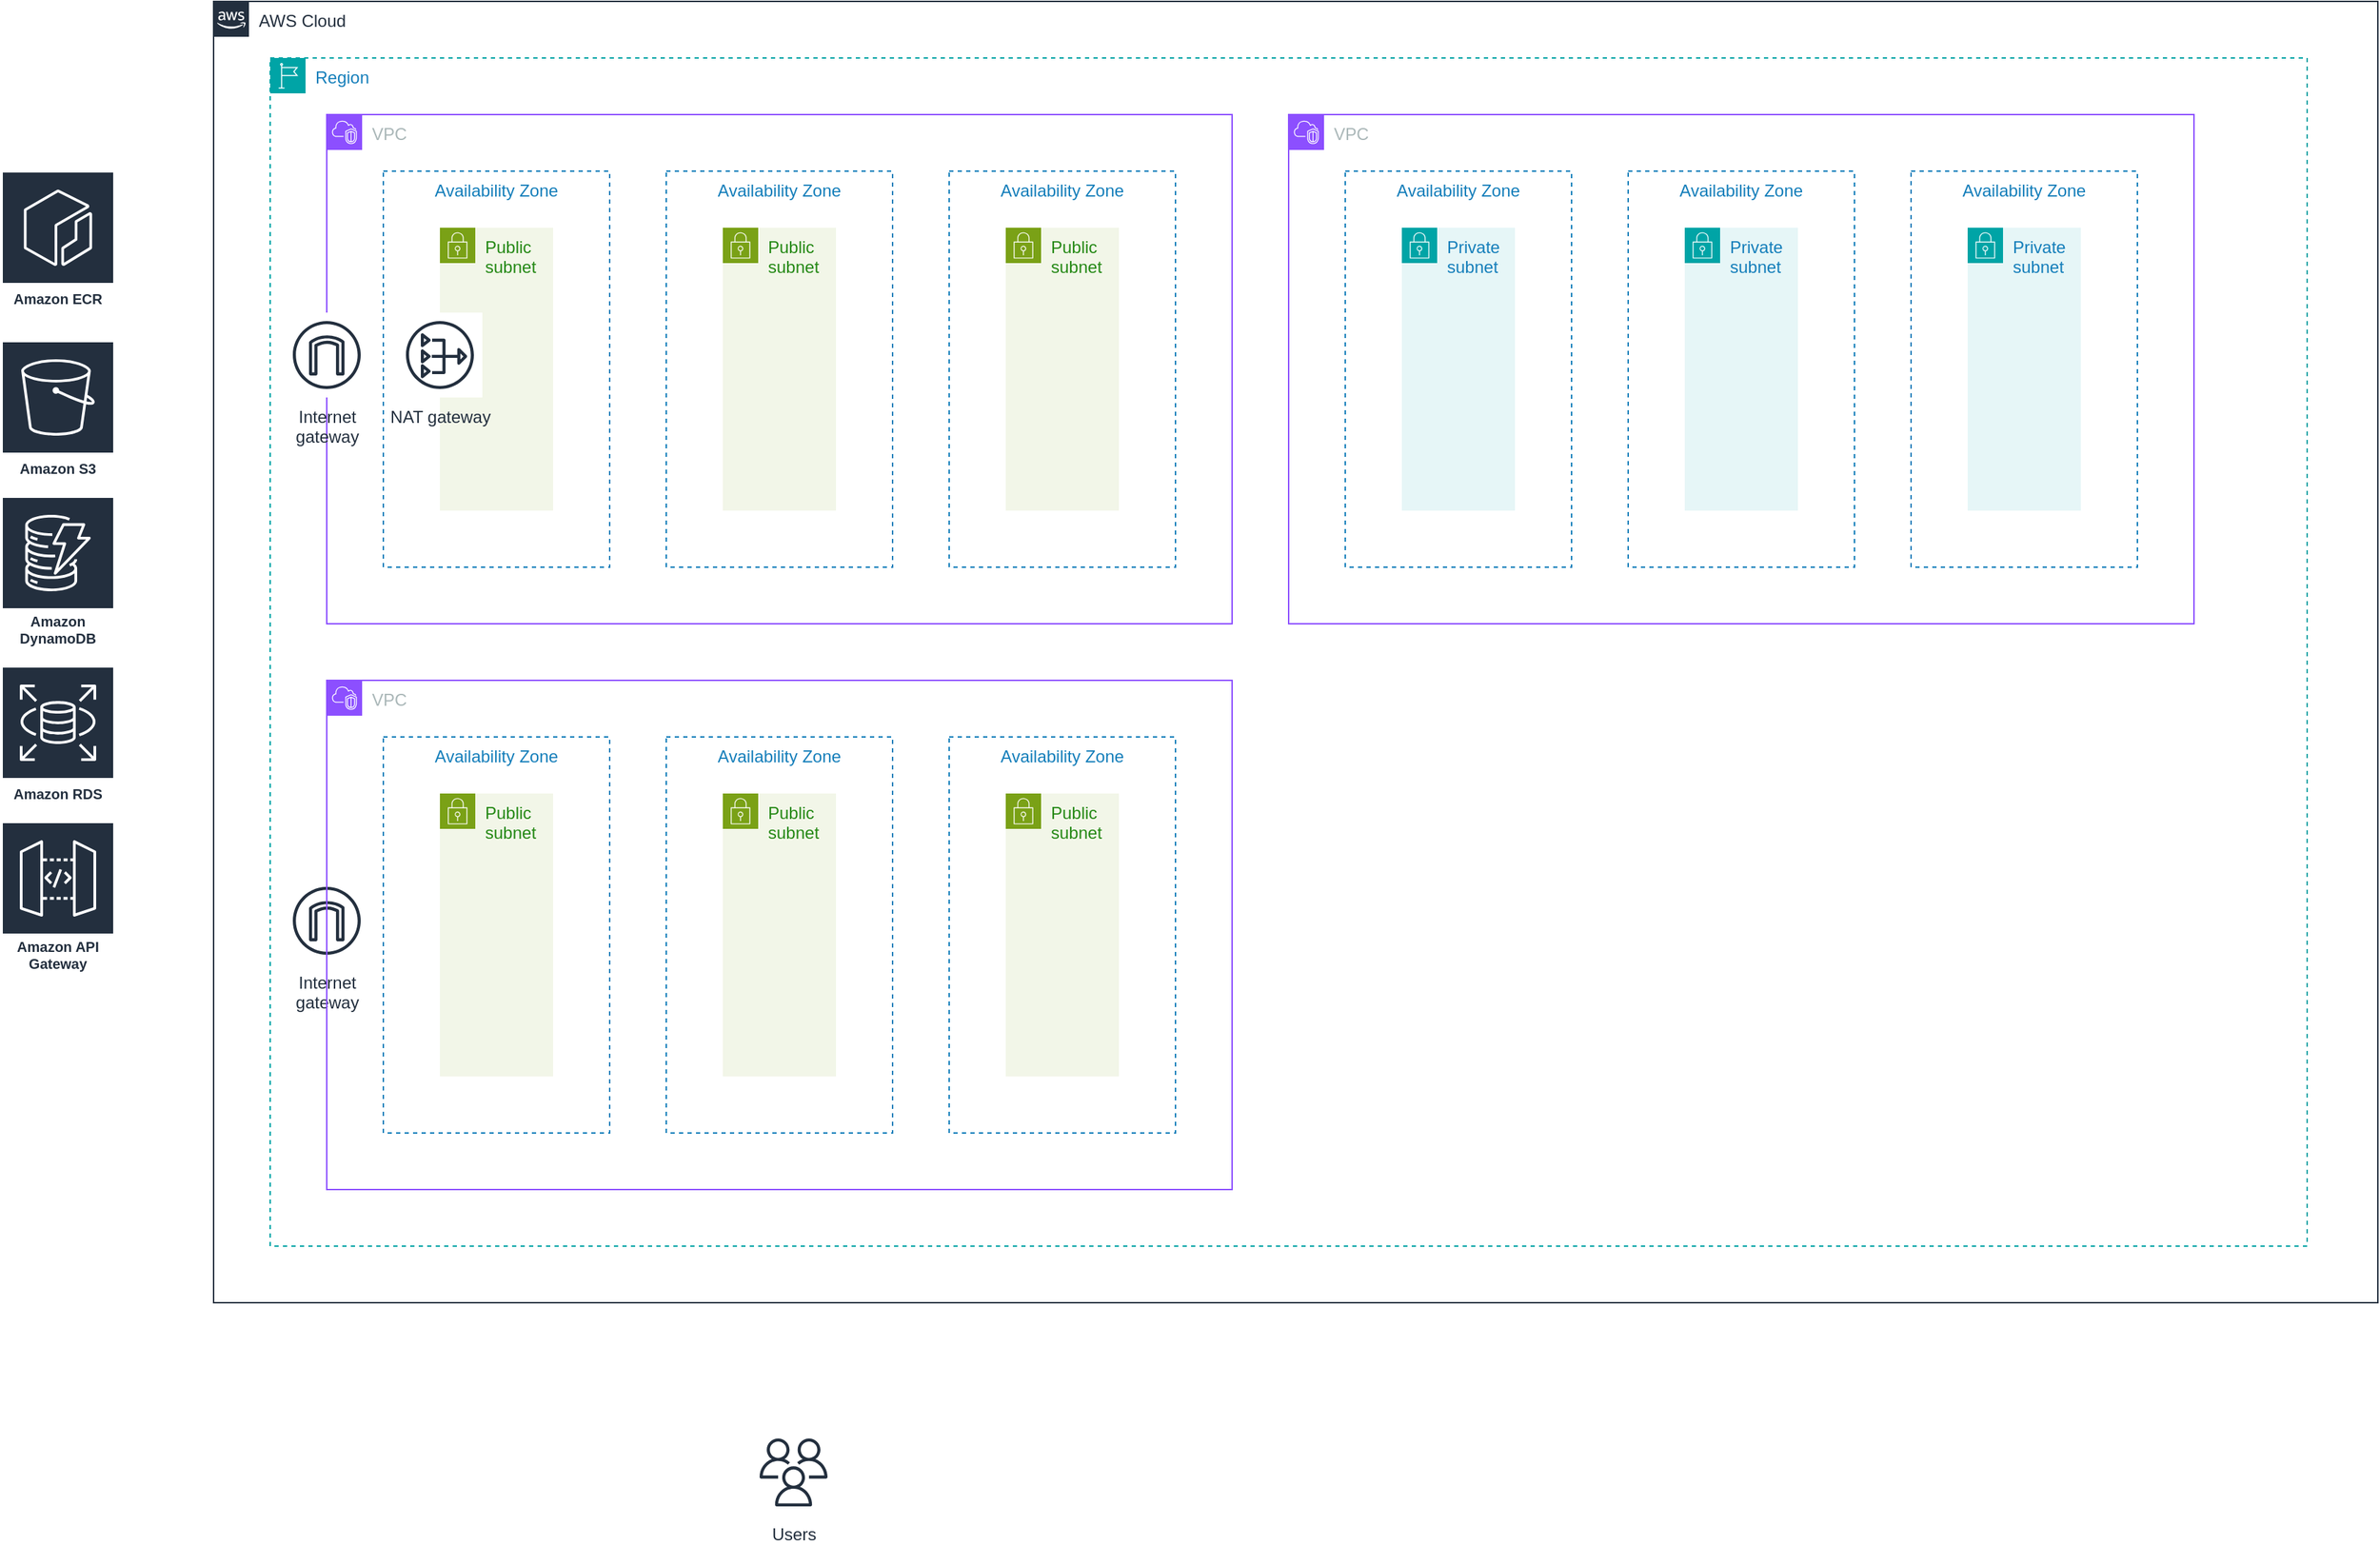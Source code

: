 <mxfile version="24.8.4">
  <diagram name="Page-1" id="IQjxv97s3cfZApNDE-nX">
    <mxGraphModel dx="2771" dy="1077" grid="1" gridSize="10" guides="1" tooltips="1" connect="1" arrows="1" fold="1" page="1" pageScale="1" pageWidth="850" pageHeight="1100" math="0" shadow="0">
      <root>
        <mxCell id="0" />
        <mxCell id="1" parent="0" />
        <mxCell id="Uyu18A_zJDjAeb_nrZd6-6" value="AWS Cloud" style="points=[[0,0],[0.25,0],[0.5,0],[0.75,0],[1,0],[1,0.25],[1,0.5],[1,0.75],[1,1],[0.75,1],[0.5,1],[0.25,1],[0,1],[0,0.75],[0,0.5],[0,0.25]];outlineConnect=0;gradientColor=none;html=1;whiteSpace=wrap;fontSize=12;fontStyle=0;container=1;pointerEvents=0;collapsible=0;recursiveResize=0;shape=mxgraph.aws4.group;grIcon=mxgraph.aws4.group_aws_cloud_alt;strokeColor=#232F3E;fillColor=none;verticalAlign=top;align=left;spacingLeft=30;fontColor=#232F3E;dashed=0;" vertex="1" parent="1">
          <mxGeometry width="1530" height="920" as="geometry" />
        </mxCell>
        <mxCell id="Uyu18A_zJDjAeb_nrZd6-18" value="Region" style="points=[[0,0],[0.25,0],[0.5,0],[0.75,0],[1,0],[1,0.25],[1,0.5],[1,0.75],[1,1],[0.75,1],[0.5,1],[0.25,1],[0,1],[0,0.75],[0,0.5],[0,0.25]];outlineConnect=0;gradientColor=none;html=1;whiteSpace=wrap;fontSize=12;fontStyle=0;container=1;pointerEvents=0;collapsible=0;recursiveResize=0;shape=mxgraph.aws4.group;grIcon=mxgraph.aws4.group_region;strokeColor=#00A4A6;fillColor=none;verticalAlign=top;align=left;spacingLeft=30;fontColor=#147EBA;dashed=1;" vertex="1" parent="Uyu18A_zJDjAeb_nrZd6-6">
          <mxGeometry x="40" y="40" width="1440" height="840" as="geometry" />
        </mxCell>
        <mxCell id="Uyu18A_zJDjAeb_nrZd6-42" value="Internet&#xa;gateway" style="sketch=0;outlineConnect=0;fontColor=#232F3E;gradientColor=none;strokeColor=#232F3E;fillColor=#ffffff;dashed=0;verticalLabelPosition=bottom;verticalAlign=top;align=center;html=1;fontSize=12;fontStyle=0;aspect=fixed;shape=mxgraph.aws4.resourceIcon;resIcon=mxgraph.aws4.internet_gateway;" vertex="1" parent="Uyu18A_zJDjAeb_nrZd6-18">
          <mxGeometry x="10" y="580" width="60" height="60" as="geometry" />
        </mxCell>
        <mxCell id="Uyu18A_zJDjAeb_nrZd6-5" value="VPC" style="points=[[0,0],[0.25,0],[0.5,0],[0.75,0],[1,0],[1,0.25],[1,0.5],[1,0.75],[1,1],[0.75,1],[0.5,1],[0.25,1],[0,1],[0,0.75],[0,0.5],[0,0.25]];outlineConnect=0;gradientColor=none;html=1;whiteSpace=wrap;fontSize=12;fontStyle=0;container=1;pointerEvents=0;collapsible=0;recursiveResize=0;shape=mxgraph.aws4.group;grIcon=mxgraph.aws4.group_vpc2;strokeColor=#8C4FFF;fillColor=none;verticalAlign=top;align=left;spacingLeft=30;fontColor=#AAB7B8;dashed=0;" vertex="1" parent="Uyu18A_zJDjAeb_nrZd6-18">
          <mxGeometry x="720" y="40" width="640" height="360" as="geometry" />
        </mxCell>
        <mxCell id="Uyu18A_zJDjAeb_nrZd6-10" value="Availability Zone" style="fillColor=none;strokeColor=#147EBA;dashed=1;verticalAlign=top;fontStyle=0;fontColor=#147EBA;whiteSpace=wrap;html=1;" vertex="1" parent="Uyu18A_zJDjAeb_nrZd6-5">
          <mxGeometry x="40" y="40" width="160" height="280" as="geometry" />
        </mxCell>
        <mxCell id="Uyu18A_zJDjAeb_nrZd6-8" value="Private subnet" style="points=[[0,0],[0.25,0],[0.5,0],[0.75,0],[1,0],[1,0.25],[1,0.5],[1,0.75],[1,1],[0.75,1],[0.5,1],[0.25,1],[0,1],[0,0.75],[0,0.5],[0,0.25]];outlineConnect=0;gradientColor=none;html=1;whiteSpace=wrap;fontSize=12;fontStyle=0;container=1;pointerEvents=0;collapsible=0;recursiveResize=0;shape=mxgraph.aws4.group;grIcon=mxgraph.aws4.group_security_group;grStroke=0;strokeColor=#00A4A6;fillColor=#E6F6F7;verticalAlign=top;align=left;spacingLeft=30;fontColor=#147EBA;dashed=0;" vertex="1" parent="Uyu18A_zJDjAeb_nrZd6-5">
          <mxGeometry x="80" y="80" width="80" height="200" as="geometry" />
        </mxCell>
        <mxCell id="Uyu18A_zJDjAeb_nrZd6-14" value="Availability Zone" style="fillColor=none;strokeColor=#147EBA;dashed=1;verticalAlign=top;fontStyle=0;fontColor=#147EBA;whiteSpace=wrap;html=1;" vertex="1" parent="Uyu18A_zJDjAeb_nrZd6-5">
          <mxGeometry x="240" y="40" width="160" height="280" as="geometry" />
        </mxCell>
        <mxCell id="Uyu18A_zJDjAeb_nrZd6-12" value="Private subnet" style="points=[[0,0],[0.25,0],[0.5,0],[0.75,0],[1,0],[1,0.25],[1,0.5],[1,0.75],[1,1],[0.75,1],[0.5,1],[0.25,1],[0,1],[0,0.75],[0,0.5],[0,0.25]];outlineConnect=0;gradientColor=none;html=1;whiteSpace=wrap;fontSize=12;fontStyle=0;container=1;pointerEvents=0;collapsible=0;recursiveResize=0;shape=mxgraph.aws4.group;grIcon=mxgraph.aws4.group_security_group;grStroke=0;strokeColor=#00A4A6;fillColor=#E6F6F7;verticalAlign=top;align=left;spacingLeft=30;fontColor=#147EBA;dashed=0;" vertex="1" parent="Uyu18A_zJDjAeb_nrZd6-5">
          <mxGeometry x="280" y="80" width="80" height="200" as="geometry" />
        </mxCell>
        <mxCell id="Uyu18A_zJDjAeb_nrZd6-17" value="Availability Zone" style="fillColor=none;strokeColor=#147EBA;dashed=1;verticalAlign=top;fontStyle=0;fontColor=#147EBA;whiteSpace=wrap;html=1;" vertex="1" parent="Uyu18A_zJDjAeb_nrZd6-5">
          <mxGeometry x="440" y="40" width="160" height="280" as="geometry" />
        </mxCell>
        <mxCell id="Uyu18A_zJDjAeb_nrZd6-15" value="Private subnet" style="points=[[0,0],[0.25,0],[0.5,0],[0.75,0],[1,0],[1,0.25],[1,0.5],[1,0.75],[1,1],[0.75,1],[0.5,1],[0.25,1],[0,1],[0,0.75],[0,0.5],[0,0.25]];outlineConnect=0;gradientColor=none;html=1;whiteSpace=wrap;fontSize=12;fontStyle=0;container=1;pointerEvents=0;collapsible=0;recursiveResize=0;shape=mxgraph.aws4.group;grIcon=mxgraph.aws4.group_security_group;grStroke=0;strokeColor=#00A4A6;fillColor=#E6F6F7;verticalAlign=top;align=left;spacingLeft=30;fontColor=#147EBA;dashed=0;" vertex="1" parent="Uyu18A_zJDjAeb_nrZd6-5">
          <mxGeometry x="480" y="80" width="80" height="200" as="geometry" />
        </mxCell>
        <mxCell id="Uyu18A_zJDjAeb_nrZd6-51" value="VPC" style="points=[[0,0],[0.25,0],[0.5,0],[0.75,0],[1,0],[1,0.25],[1,0.5],[1,0.75],[1,1],[0.75,1],[0.5,1],[0.25,1],[0,1],[0,0.75],[0,0.5],[0,0.25]];outlineConnect=0;gradientColor=none;html=1;whiteSpace=wrap;fontSize=12;fontStyle=0;container=1;pointerEvents=0;collapsible=0;recursiveResize=0;shape=mxgraph.aws4.group;grIcon=mxgraph.aws4.group_vpc2;strokeColor=#8C4FFF;fillColor=none;verticalAlign=top;align=left;spacingLeft=30;fontColor=#AAB7B8;dashed=0;" vertex="1" parent="Uyu18A_zJDjAeb_nrZd6-18">
          <mxGeometry x="40" y="40" width="640" height="360" as="geometry" />
        </mxCell>
        <mxCell id="Uyu18A_zJDjAeb_nrZd6-52" value="Availability Zone" style="fillColor=none;strokeColor=#147EBA;dashed=1;verticalAlign=top;fontStyle=0;fontColor=#147EBA;whiteSpace=wrap;html=1;" vertex="1" parent="Uyu18A_zJDjAeb_nrZd6-51">
          <mxGeometry x="40" y="40" width="160" height="280" as="geometry" />
        </mxCell>
        <mxCell id="Uyu18A_zJDjAeb_nrZd6-53" value="Public subnet" style="points=[[0,0],[0.25,0],[0.5,0],[0.75,0],[1,0],[1,0.25],[1,0.5],[1,0.75],[1,1],[0.75,1],[0.5,1],[0.25,1],[0,1],[0,0.75],[0,0.5],[0,0.25]];outlineConnect=0;gradientColor=none;html=1;whiteSpace=wrap;fontSize=12;fontStyle=0;container=1;pointerEvents=0;collapsible=0;recursiveResize=0;shape=mxgraph.aws4.group;grIcon=mxgraph.aws4.group_security_group;grStroke=0;strokeColor=#7AA116;fillColor=#F2F6E8;verticalAlign=top;align=left;spacingLeft=30;fontColor=#248814;dashed=0;" vertex="1" parent="Uyu18A_zJDjAeb_nrZd6-51">
          <mxGeometry x="80" y="80" width="80" height="200" as="geometry" />
        </mxCell>
        <mxCell id="Uyu18A_zJDjAeb_nrZd6-54" value="NAT gateway" style="sketch=0;outlineConnect=0;fontColor=#232F3E;gradientColor=none;strokeColor=#232F3E;fillColor=#ffffff;dashed=0;verticalLabelPosition=bottom;verticalAlign=top;align=center;html=1;fontSize=12;fontStyle=0;aspect=fixed;shape=mxgraph.aws4.resourceIcon;resIcon=mxgraph.aws4.nat_gateway;" vertex="1" parent="Uyu18A_zJDjAeb_nrZd6-53">
          <mxGeometry x="-30" y="60" width="60" height="60" as="geometry" />
        </mxCell>
        <mxCell id="Uyu18A_zJDjAeb_nrZd6-55" value="Availability Zone" style="fillColor=none;strokeColor=#147EBA;dashed=1;verticalAlign=top;fontStyle=0;fontColor=#147EBA;whiteSpace=wrap;html=1;" vertex="1" parent="Uyu18A_zJDjAeb_nrZd6-51">
          <mxGeometry x="240" y="40" width="160" height="280" as="geometry" />
        </mxCell>
        <mxCell id="Uyu18A_zJDjAeb_nrZd6-56" value="Public subnet" style="points=[[0,0],[0.25,0],[0.5,0],[0.75,0],[1,0],[1,0.25],[1,0.5],[1,0.75],[1,1],[0.75,1],[0.5,1],[0.25,1],[0,1],[0,0.75],[0,0.5],[0,0.25]];outlineConnect=0;gradientColor=none;html=1;whiteSpace=wrap;fontSize=12;fontStyle=0;container=1;pointerEvents=0;collapsible=0;recursiveResize=0;shape=mxgraph.aws4.group;grIcon=mxgraph.aws4.group_security_group;grStroke=0;strokeColor=#7AA116;fillColor=#F2F6E8;verticalAlign=top;align=left;spacingLeft=30;fontColor=#248814;dashed=0;" vertex="1" parent="Uyu18A_zJDjAeb_nrZd6-51">
          <mxGeometry x="280" y="80" width="80" height="200" as="geometry" />
        </mxCell>
        <mxCell id="Uyu18A_zJDjAeb_nrZd6-57" value="Availability Zone" style="fillColor=none;strokeColor=#147EBA;dashed=1;verticalAlign=top;fontStyle=0;fontColor=#147EBA;whiteSpace=wrap;html=1;" vertex="1" parent="Uyu18A_zJDjAeb_nrZd6-51">
          <mxGeometry x="440" y="40" width="160" height="280" as="geometry" />
        </mxCell>
        <mxCell id="Uyu18A_zJDjAeb_nrZd6-58" value="Public subnet" style="points=[[0,0],[0.25,0],[0.5,0],[0.75,0],[1,0],[1,0.25],[1,0.5],[1,0.75],[1,1],[0.75,1],[0.5,1],[0.25,1],[0,1],[0,0.75],[0,0.5],[0,0.25]];outlineConnect=0;gradientColor=none;html=1;whiteSpace=wrap;fontSize=12;fontStyle=0;container=1;pointerEvents=0;collapsible=0;recursiveResize=0;shape=mxgraph.aws4.group;grIcon=mxgraph.aws4.group_security_group;grStroke=0;strokeColor=#7AA116;fillColor=#F2F6E8;verticalAlign=top;align=left;spacingLeft=30;fontColor=#248814;dashed=0;" vertex="1" parent="Uyu18A_zJDjAeb_nrZd6-51">
          <mxGeometry x="480" y="80" width="80" height="200" as="geometry" />
        </mxCell>
        <mxCell id="Uyu18A_zJDjAeb_nrZd6-59" value="Internet&#xa;gateway" style="sketch=0;outlineConnect=0;fontColor=#232F3E;gradientColor=none;strokeColor=#232F3E;fillColor=#ffffff;dashed=0;verticalLabelPosition=bottom;verticalAlign=top;align=center;html=1;fontSize=12;fontStyle=0;aspect=fixed;shape=mxgraph.aws4.resourceIcon;resIcon=mxgraph.aws4.internet_gateway;" vertex="1" parent="Uyu18A_zJDjAeb_nrZd6-51">
          <mxGeometry x="-30" y="140" width="60" height="60" as="geometry" />
        </mxCell>
        <mxCell id="Uyu18A_zJDjAeb_nrZd6-22" value="Amazon DynamoDB" style="sketch=0;outlineConnect=0;fontColor=#232F3E;gradientColor=none;strokeColor=#ffffff;fillColor=#232F3E;dashed=0;verticalLabelPosition=middle;verticalAlign=bottom;align=center;html=1;whiteSpace=wrap;fontSize=10;fontStyle=1;spacing=3;shape=mxgraph.aws4.productIcon;prIcon=mxgraph.aws4.dynamodb;" vertex="1" parent="1">
          <mxGeometry x="-150" y="350" width="80" height="110" as="geometry" />
        </mxCell>
        <mxCell id="Uyu18A_zJDjAeb_nrZd6-23" value="Amazon RDS" style="sketch=0;outlineConnect=0;fontColor=#232F3E;gradientColor=none;strokeColor=#ffffff;fillColor=#232F3E;dashed=0;verticalLabelPosition=middle;verticalAlign=bottom;align=center;html=1;whiteSpace=wrap;fontSize=10;fontStyle=1;spacing=3;shape=mxgraph.aws4.productIcon;prIcon=mxgraph.aws4.rds;" vertex="1" parent="1">
          <mxGeometry x="-150" y="470" width="80" height="100" as="geometry" />
        </mxCell>
        <mxCell id="Uyu18A_zJDjAeb_nrZd6-24" value="Amazon S3" style="sketch=0;outlineConnect=0;fontColor=#232F3E;gradientColor=none;strokeColor=#ffffff;fillColor=#232F3E;dashed=0;verticalLabelPosition=middle;verticalAlign=bottom;align=center;html=1;whiteSpace=wrap;fontSize=10;fontStyle=1;spacing=3;shape=mxgraph.aws4.productIcon;prIcon=mxgraph.aws4.s3;" vertex="1" parent="1">
          <mxGeometry x="-150" y="240" width="80" height="100" as="geometry" />
        </mxCell>
        <mxCell id="Uyu18A_zJDjAeb_nrZd6-25" value="Users" style="sketch=0;outlineConnect=0;fontColor=#232F3E;gradientColor=none;strokeColor=#232F3E;fillColor=#ffffff;dashed=0;verticalLabelPosition=bottom;verticalAlign=top;align=center;html=1;fontSize=12;fontStyle=0;aspect=fixed;shape=mxgraph.aws4.resourceIcon;resIcon=mxgraph.aws4.users;" vertex="1" parent="1">
          <mxGeometry x="380" y="1010" width="60" height="60" as="geometry" />
        </mxCell>
        <mxCell id="Uyu18A_zJDjAeb_nrZd6-28" value="VPC" style="points=[[0,0],[0.25,0],[0.5,0],[0.75,0],[1,0],[1,0.25],[1,0.5],[1,0.75],[1,1],[0.75,1],[0.5,1],[0.25,1],[0,1],[0,0.75],[0,0.5],[0,0.25]];outlineConnect=0;gradientColor=none;html=1;whiteSpace=wrap;fontSize=12;fontStyle=0;container=1;pointerEvents=0;collapsible=0;recursiveResize=0;shape=mxgraph.aws4.group;grIcon=mxgraph.aws4.group_vpc2;strokeColor=#8C4FFF;fillColor=none;verticalAlign=top;align=left;spacingLeft=30;fontColor=#AAB7B8;dashed=0;" vertex="1" parent="1">
          <mxGeometry x="80" y="480" width="640" height="360" as="geometry" />
        </mxCell>
        <mxCell id="Uyu18A_zJDjAeb_nrZd6-31" value="Availability Zone" style="fillColor=none;strokeColor=#147EBA;dashed=1;verticalAlign=top;fontStyle=0;fontColor=#147EBA;whiteSpace=wrap;html=1;" vertex="1" parent="Uyu18A_zJDjAeb_nrZd6-28">
          <mxGeometry x="40" y="40" width="160" height="280" as="geometry" />
        </mxCell>
        <mxCell id="Uyu18A_zJDjAeb_nrZd6-30" value="Public subnet" style="points=[[0,0],[0.25,0],[0.5,0],[0.75,0],[1,0],[1,0.25],[1,0.5],[1,0.75],[1,1],[0.75,1],[0.5,1],[0.25,1],[0,1],[0,0.75],[0,0.5],[0,0.25]];outlineConnect=0;gradientColor=none;html=1;whiteSpace=wrap;fontSize=12;fontStyle=0;container=1;pointerEvents=0;collapsible=0;recursiveResize=0;shape=mxgraph.aws4.group;grIcon=mxgraph.aws4.group_security_group;grStroke=0;strokeColor=#7AA116;fillColor=#F2F6E8;verticalAlign=top;align=left;spacingLeft=30;fontColor=#248814;dashed=0;" vertex="1" parent="Uyu18A_zJDjAeb_nrZd6-28">
          <mxGeometry x="80" y="80" width="80" height="200" as="geometry" />
        </mxCell>
        <mxCell id="Uyu18A_zJDjAeb_nrZd6-43" value="Availability Zone" style="fillColor=none;strokeColor=#147EBA;dashed=1;verticalAlign=top;fontStyle=0;fontColor=#147EBA;whiteSpace=wrap;html=1;" vertex="1" parent="Uyu18A_zJDjAeb_nrZd6-28">
          <mxGeometry x="240" y="40" width="160" height="280" as="geometry" />
        </mxCell>
        <mxCell id="Uyu18A_zJDjAeb_nrZd6-44" value="Public subnet" style="points=[[0,0],[0.25,0],[0.5,0],[0.75,0],[1,0],[1,0.25],[1,0.5],[1,0.75],[1,1],[0.75,1],[0.5,1],[0.25,1],[0,1],[0,0.75],[0,0.5],[0,0.25]];outlineConnect=0;gradientColor=none;html=1;whiteSpace=wrap;fontSize=12;fontStyle=0;container=1;pointerEvents=0;collapsible=0;recursiveResize=0;shape=mxgraph.aws4.group;grIcon=mxgraph.aws4.group_security_group;grStroke=0;strokeColor=#7AA116;fillColor=#F2F6E8;verticalAlign=top;align=left;spacingLeft=30;fontColor=#248814;dashed=0;" vertex="1" parent="Uyu18A_zJDjAeb_nrZd6-28">
          <mxGeometry x="280" y="80" width="80" height="200" as="geometry" />
        </mxCell>
        <mxCell id="Uyu18A_zJDjAeb_nrZd6-46" value="Availability Zone" style="fillColor=none;strokeColor=#147EBA;dashed=1;verticalAlign=top;fontStyle=0;fontColor=#147EBA;whiteSpace=wrap;html=1;" vertex="1" parent="Uyu18A_zJDjAeb_nrZd6-28">
          <mxGeometry x="440" y="40" width="160" height="280" as="geometry" />
        </mxCell>
        <mxCell id="Uyu18A_zJDjAeb_nrZd6-47" value="Public subnet" style="points=[[0,0],[0.25,0],[0.5,0],[0.75,0],[1,0],[1,0.25],[1,0.5],[1,0.75],[1,1],[0.75,1],[0.5,1],[0.25,1],[0,1],[0,0.75],[0,0.5],[0,0.25]];outlineConnect=0;gradientColor=none;html=1;whiteSpace=wrap;fontSize=12;fontStyle=0;container=1;pointerEvents=0;collapsible=0;recursiveResize=0;shape=mxgraph.aws4.group;grIcon=mxgraph.aws4.group_security_group;grStroke=0;strokeColor=#7AA116;fillColor=#F2F6E8;verticalAlign=top;align=left;spacingLeft=30;fontColor=#248814;dashed=0;" vertex="1" parent="Uyu18A_zJDjAeb_nrZd6-28">
          <mxGeometry x="480" y="80" width="80" height="200" as="geometry" />
        </mxCell>
        <mxCell id="Uyu18A_zJDjAeb_nrZd6-26" value="Amazon ECR" style="sketch=0;outlineConnect=0;fontColor=#232F3E;gradientColor=none;strokeColor=#ffffff;fillColor=#232F3E;dashed=0;verticalLabelPosition=middle;verticalAlign=bottom;align=center;html=1;whiteSpace=wrap;fontSize=10;fontStyle=1;spacing=3;shape=mxgraph.aws4.productIcon;prIcon=mxgraph.aws4.ecr;" vertex="1" parent="1">
          <mxGeometry x="-150" y="120" width="80" height="100" as="geometry" />
        </mxCell>
        <mxCell id="Uyu18A_zJDjAeb_nrZd6-41" value="Amazon API Gateway" style="sketch=0;outlineConnect=0;fontColor=#232F3E;gradientColor=none;strokeColor=#ffffff;fillColor=#232F3E;dashed=0;verticalLabelPosition=middle;verticalAlign=bottom;align=center;html=1;whiteSpace=wrap;fontSize=10;fontStyle=1;spacing=3;shape=mxgraph.aws4.productIcon;prIcon=mxgraph.aws4.api_gateway;" vertex="1" parent="1">
          <mxGeometry x="-150" y="580" width="80" height="110" as="geometry" />
        </mxCell>
      </root>
    </mxGraphModel>
  </diagram>
</mxfile>
